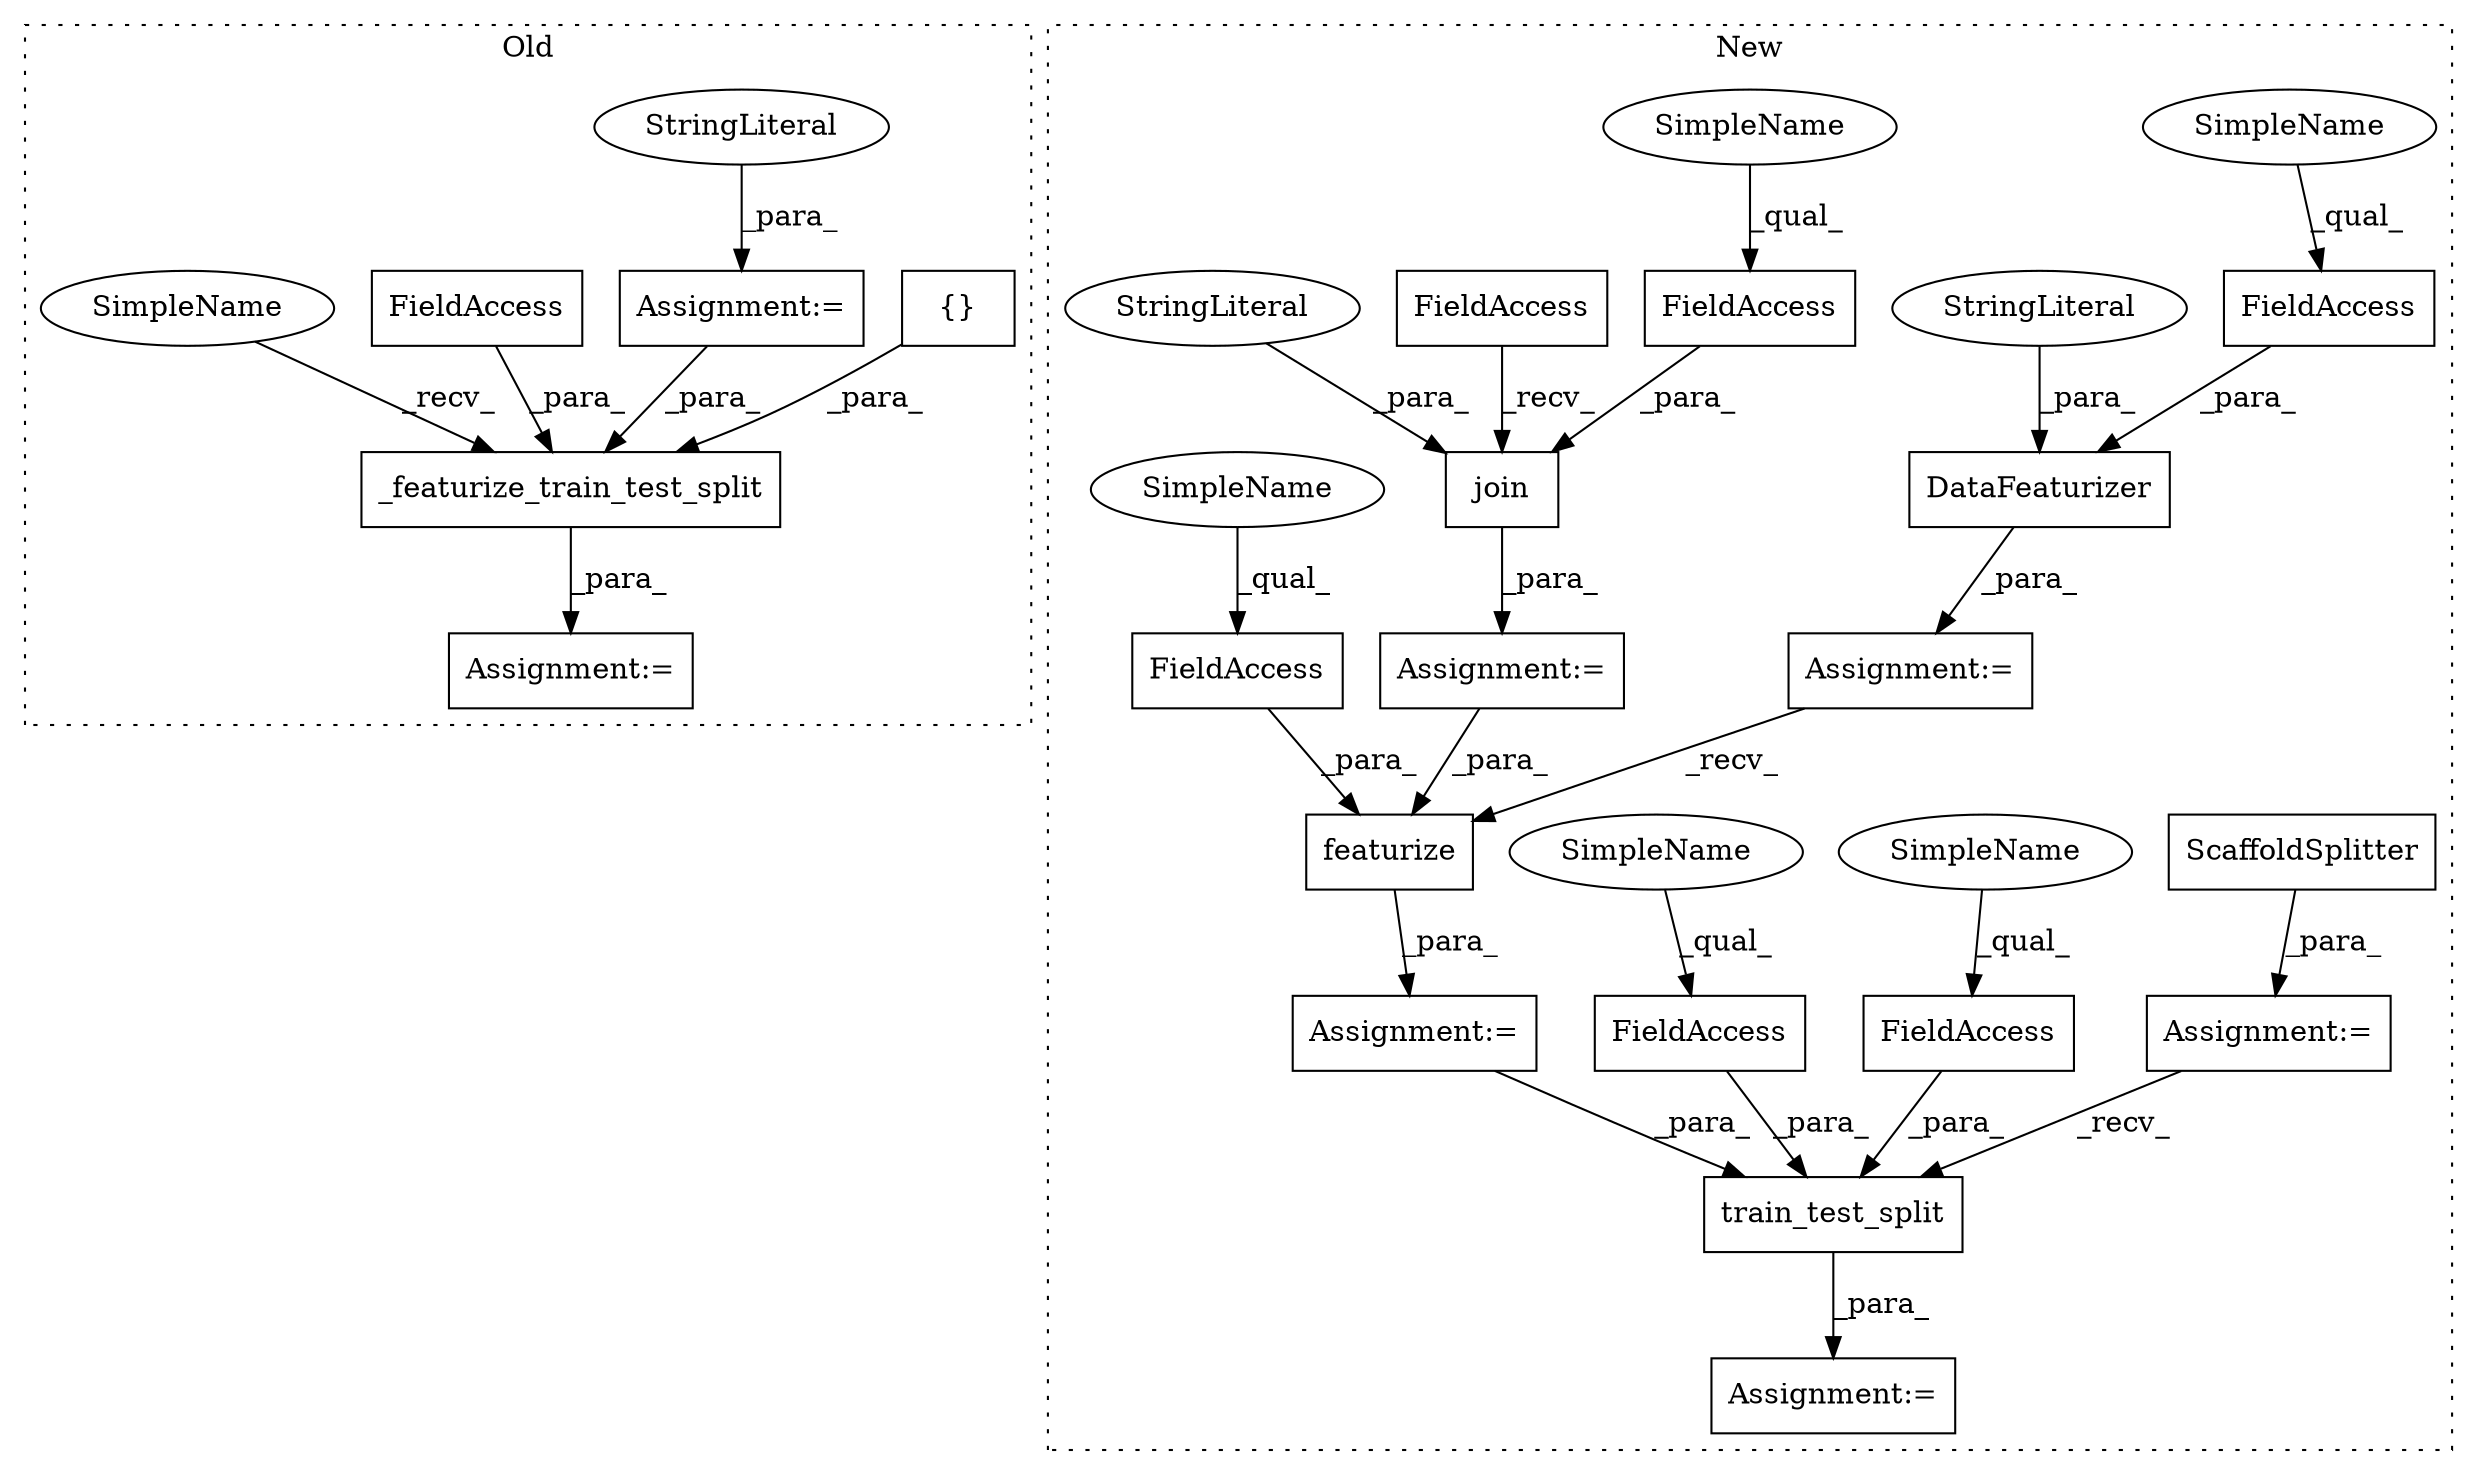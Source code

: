 digraph G {
subgraph cluster0 {
1 [label="{}" a="4" s="10864,10909" l="1,1" shape="box"];
8 [label="Assignment:=" a="7" s="11717" l="2" shape="box"];
12 [label="_featurize_train_test_split" a="32" s="11724,11908" l="28,1" shape="box"];
16 [label="Assignment:=" a="7" s="10694" l="1" shape="box"];
18 [label="StringLiteral" a="45" s="10695" l="10" shape="ellipse"];
24 [label="FieldAccess" a="22" s="11774" l="19" shape="box"];
25 [label="SimpleName" a="42" s="11719" l="4" shape="ellipse"];
label = "Old";
style="dotted";
}
subgraph cluster1 {
2 [label="DataFeaturizer" a="32" s="13751,13807" l="15,1" shape="box"];
3 [label="FieldAccess" a="22" s="13772" l="17" shape="box"];
4 [label="featurize" a="32" s="13833,13867" l="10,1" shape="box"];
5 [label="StringLiteral" a="45" s="13802" l="5" shape="ellipse"];
6 [label="FieldAccess" a="22" s="13854" l="13" shape="box"];
7 [label="Assignment:=" a="7" s="13750" l="1" shape="box"];
9 [label="Assignment:=" a="7" s="13950" l="2" shape="box"];
10 [label="Assignment:=" a="7" s="13821" l="1" shape="box"];
11 [label="Assignment:=" a="7" s="13882" l="1" shape="box"];
13 [label="FieldAccess" a="22" s="13702" l="16" shape="box"];
14 [label="FieldAccess" a="22" s="13986" l="14" shape="box"];
15 [label="ScaffoldSplitter" a="32" s="13883" l="18" shape="box"];
17 [label="FieldAccess" a="22" s="14001" l="13" shape="box"];
19 [label="join" a="32" s="13697,13733" l="5,1" shape="box"];
20 [label="FieldAccess" a="22" s="13689" l="7" shape="box"];
21 [label="StringLiteral" a="45" s="13719" l="14" shape="ellipse"];
22 [label="Assignment:=" a="7" s="13688" l="1" shape="box"];
23 [label="train_test_split" a="32" s="13961,14014" l="17,1" shape="box"];
26 [label="SimpleName" a="42" s="13986" l="4" shape="ellipse"];
27 [label="SimpleName" a="42" s="13702" l="4" shape="ellipse"];
28 [label="SimpleName" a="42" s="14001" l="4" shape="ellipse"];
29 [label="SimpleName" a="42" s="13772" l="4" shape="ellipse"];
30 [label="SimpleName" a="42" s="13854" l="4" shape="ellipse"];
label = "New";
style="dotted";
}
1 -> 12 [label="_para_"];
2 -> 7 [label="_para_"];
3 -> 2 [label="_para_"];
4 -> 10 [label="_para_"];
5 -> 2 [label="_para_"];
6 -> 4 [label="_para_"];
7 -> 4 [label="_recv_"];
10 -> 23 [label="_para_"];
11 -> 23 [label="_recv_"];
12 -> 8 [label="_para_"];
13 -> 19 [label="_para_"];
14 -> 23 [label="_para_"];
15 -> 11 [label="_para_"];
16 -> 12 [label="_para_"];
17 -> 23 [label="_para_"];
18 -> 16 [label="_para_"];
19 -> 22 [label="_para_"];
20 -> 19 [label="_recv_"];
21 -> 19 [label="_para_"];
22 -> 4 [label="_para_"];
23 -> 9 [label="_para_"];
24 -> 12 [label="_para_"];
25 -> 12 [label="_recv_"];
26 -> 14 [label="_qual_"];
27 -> 13 [label="_qual_"];
28 -> 17 [label="_qual_"];
29 -> 3 [label="_qual_"];
30 -> 6 [label="_qual_"];
}